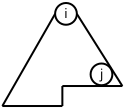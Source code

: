 <?xml version="1.0" encoding="UTF-8"?>
<dia:diagram xmlns:dia="http://www.lysator.liu.se/~alla/dia/">
  <dia:layer name="Background" visible="true">
    <dia:group>
      <dia:object type="Geometric - Perfect Circle" version="0" id="O0">
        <dia:attribute name="obj_pos">
          <dia:point val="17.637,8.849"/>
        </dia:attribute>
        <dia:attribute name="obj_bb">
          <dia:rectangle val="17.587,8.799;18.774,9.987"/>
        </dia:attribute>
        <dia:attribute name="elem_corner">
          <dia:point val="17.637,8.849"/>
        </dia:attribute>
        <dia:attribute name="elem_width">
          <dia:real val="1.088"/>
        </dia:attribute>
        <dia:attribute name="elem_height">
          <dia:real val="1.088"/>
        </dia:attribute>
        <dia:attribute name="line_width">
          <dia:real val="0.1"/>
        </dia:attribute>
        <dia:attribute name="line_colour">
          <dia:color val="#000000"/>
        </dia:attribute>
        <dia:attribute name="fill_colour">
          <dia:color val="#ffffff"/>
        </dia:attribute>
        <dia:attribute name="show_background">
          <dia:boolean val="true"/>
        </dia:attribute>
        <dia:attribute name="line_style">
          <dia:enum val="0"/>
          <dia:real val="1"/>
        </dia:attribute>
        <dia:attribute name="flip_horizontal">
          <dia:boolean val="false"/>
        </dia:attribute>
        <dia:attribute name="flip_vertical">
          <dia:boolean val="false"/>
        </dia:attribute>
      </dia:object>
      <dia:object type="Standard - PolyLine" version="0" id="O1">
        <dia:attribute name="obj_pos">
          <dia:point val="17.637,9.393"/>
        </dia:attribute>
        <dia:attribute name="obj_bb">
          <dia:rectangle val="14.932,9.325;17.705,14.068"/>
        </dia:attribute>
        <dia:attribute name="poly_points">
          <dia:point val="17.637,9.393"/>
          <dia:point val="15,14"/>
        </dia:attribute>
        <dia:connections>
          <dia:connection handle="0" to="O0" connection="2"/>
        </dia:connections>
      </dia:object>
      <dia:object type="Standard - PolyLine" version="0" id="O2">
        <dia:attribute name="obj_pos">
          <dia:point val="18.724,9.393"/>
        </dia:attribute>
        <dia:attribute name="obj_bb">
          <dia:rectangle val="18.655,9.324;21.069,13.069"/>
        </dia:attribute>
        <dia:attribute name="poly_points">
          <dia:point val="18.724,9.393"/>
          <dia:point val="21,13"/>
        </dia:attribute>
        <dia:connections>
          <dia:connection handle="0" to="O0" connection="3"/>
        </dia:connections>
      </dia:object>
      <dia:object type="Standard - PolyLine" version="0" id="O3">
        <dia:attribute name="obj_pos">
          <dia:point val="21,13"/>
        </dia:attribute>
        <dia:attribute name="obj_bb">
          <dia:rectangle val="17.95,12.95;21.05,13.05"/>
        </dia:attribute>
        <dia:attribute name="poly_points">
          <dia:point val="21,13"/>
          <dia:point val="18,13"/>
        </dia:attribute>
      </dia:object>
      <dia:object type="Standard - PolyLine" version="0" id="O4">
        <dia:attribute name="obj_pos">
          <dia:point val="18,13"/>
        </dia:attribute>
        <dia:attribute name="obj_bb">
          <dia:rectangle val="17.95,12.95;18.05,14.05"/>
        </dia:attribute>
        <dia:attribute name="poly_points">
          <dia:point val="18,13"/>
          <dia:point val="18,14"/>
        </dia:attribute>
      </dia:object>
      <dia:object type="Standard - PolyLine" version="0" id="O5">
        <dia:attribute name="obj_pos">
          <dia:point val="18,14"/>
        </dia:attribute>
        <dia:attribute name="obj_bb">
          <dia:rectangle val="14.95,13.95;18.05,14.05"/>
        </dia:attribute>
        <dia:attribute name="poly_points">
          <dia:point val="18,14"/>
          <dia:point val="15,14"/>
        </dia:attribute>
      </dia:object>
      <dia:object type="Geometric - Perfect Circle" version="0" id="O6">
        <dia:attribute name="obj_pos">
          <dia:point val="19.412,11.874"/>
        </dia:attribute>
        <dia:attribute name="obj_bb">
          <dia:rectangle val="19.362,11.824;20.549,13.012"/>
        </dia:attribute>
        <dia:attribute name="elem_corner">
          <dia:point val="19.412,11.874"/>
        </dia:attribute>
        <dia:attribute name="elem_width">
          <dia:real val="1.088"/>
        </dia:attribute>
        <dia:attribute name="elem_height">
          <dia:real val="1.088"/>
        </dia:attribute>
        <dia:attribute name="line_width">
          <dia:real val="0.1"/>
        </dia:attribute>
        <dia:attribute name="line_colour">
          <dia:color val="#000000"/>
        </dia:attribute>
        <dia:attribute name="fill_colour">
          <dia:color val="#ffffff"/>
        </dia:attribute>
        <dia:attribute name="show_background">
          <dia:boolean val="true"/>
        </dia:attribute>
        <dia:attribute name="line_style">
          <dia:enum val="0"/>
          <dia:real val="1"/>
        </dia:attribute>
        <dia:attribute name="flip_horizontal">
          <dia:boolean val="false"/>
        </dia:attribute>
        <dia:attribute name="flip_vertical">
          <dia:boolean val="false"/>
        </dia:attribute>
      </dia:object>
      <dia:object type="Standard - Text" version="0" id="O7">
        <dia:attribute name="obj_pos">
          <dia:point val="18.094,9.599"/>
        </dia:attribute>
        <dia:attribute name="obj_bb">
          <dia:rectangle val="18.094,9.032;18.262,10.034"/>
        </dia:attribute>
        <dia:attribute name="text">
          <dia:composite type="text">
            <dia:attribute name="string">
              <dia:string>#i#</dia:string>
            </dia:attribute>
            <dia:attribute name="font">
              <dia:font family="sans" style="0" name="Helvetica"/>
            </dia:attribute>
            <dia:attribute name="height">
              <dia:real val="0.8"/>
            </dia:attribute>
            <dia:attribute name="pos">
              <dia:point val="18.094,9.599"/>
            </dia:attribute>
            <dia:attribute name="color">
              <dia:color val="#000000"/>
            </dia:attribute>
            <dia:attribute name="alignment">
              <dia:enum val="0"/>
            </dia:attribute>
          </dia:composite>
        </dia:attribute>
      </dia:object>
      <dia:object type="Standard - Text" version="0" id="O8">
        <dia:attribute name="obj_pos">
          <dia:point val="19.882,12.624"/>
        </dia:attribute>
        <dia:attribute name="obj_bb">
          <dia:rectangle val="19.882,12.057;20.049,13.059"/>
        </dia:attribute>
        <dia:attribute name="text">
          <dia:composite type="text">
            <dia:attribute name="string">
              <dia:string>#j#</dia:string>
            </dia:attribute>
            <dia:attribute name="font">
              <dia:font family="sans" style="0" name="Helvetica"/>
            </dia:attribute>
            <dia:attribute name="height">
              <dia:real val="0.8"/>
            </dia:attribute>
            <dia:attribute name="pos">
              <dia:point val="19.882,12.624"/>
            </dia:attribute>
            <dia:attribute name="color">
              <dia:color val="#000000"/>
            </dia:attribute>
            <dia:attribute name="alignment">
              <dia:enum val="0"/>
            </dia:attribute>
          </dia:composite>
        </dia:attribute>
      </dia:object>
    </dia:group>
  </dia:layer>
</dia:diagram>
